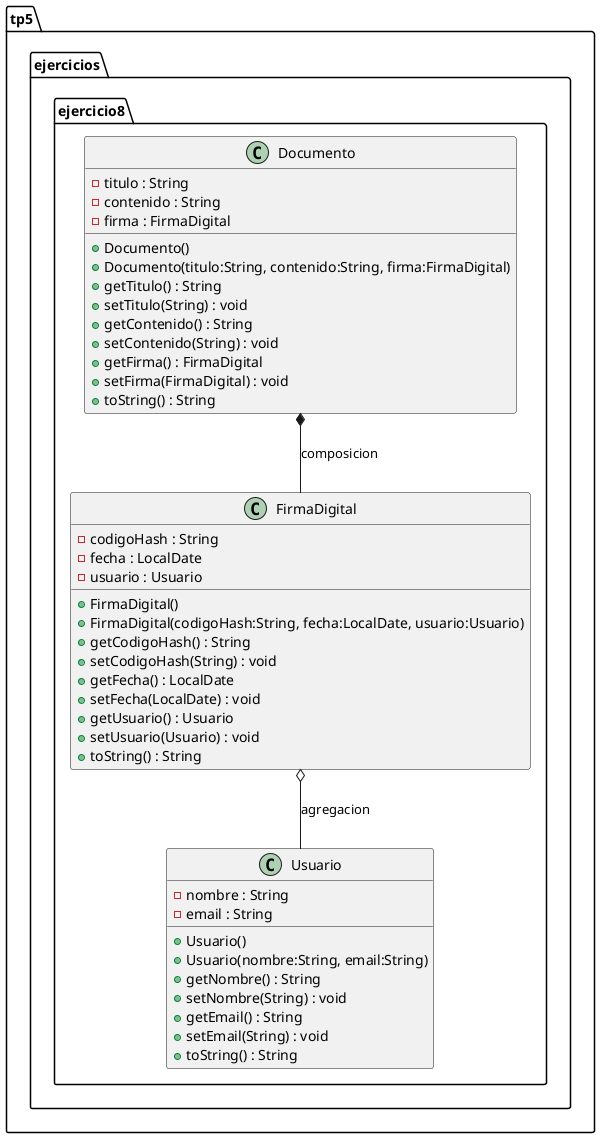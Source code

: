 @startuml
package tp5.ejercicios.ejercicio8 {
  class Documento {
    - titulo : String
    - contenido : String
    - firma : FirmaDigital
    + Documento()
    + Documento(titulo:String, contenido:String, firma:FirmaDigital)
    + getTitulo() : String
    + setTitulo(String) : void
    + getContenido() : String
    + setContenido(String) : void
    + getFirma() : FirmaDigital
    + setFirma(FirmaDigital) : void
    + toString() : String
  }

  class FirmaDigital {
    - codigoHash : String
    - fecha : LocalDate
    - usuario : Usuario
    + FirmaDigital()
    + FirmaDigital(codigoHash:String, fecha:LocalDate, usuario:Usuario)
    + getCodigoHash() : String
    + setCodigoHash(String) : void
    + getFecha() : LocalDate
    + setFecha(LocalDate) : void
    + getUsuario() : Usuario
    + setUsuario(Usuario) : void
    + toString() : String
  }

  class Usuario {
    - nombre : String
    - email : String
    + Usuario()
    + Usuario(nombre:String, email:String)
    + getNombre() : String
    + setNombre(String) : void
    + getEmail() : String
    + setEmail(String) : void
    + toString() : String
  }

  ' Composicion: Documento -> FirmaDigital (diamante solido en Documento)
  Documento *-- FirmaDigital : composicion

  ' Agregacion: FirmaDigital -> Usuario (diamante vacio en FirmaDigital)
  FirmaDigital o-- Usuario : agregacion
}
@enduml
